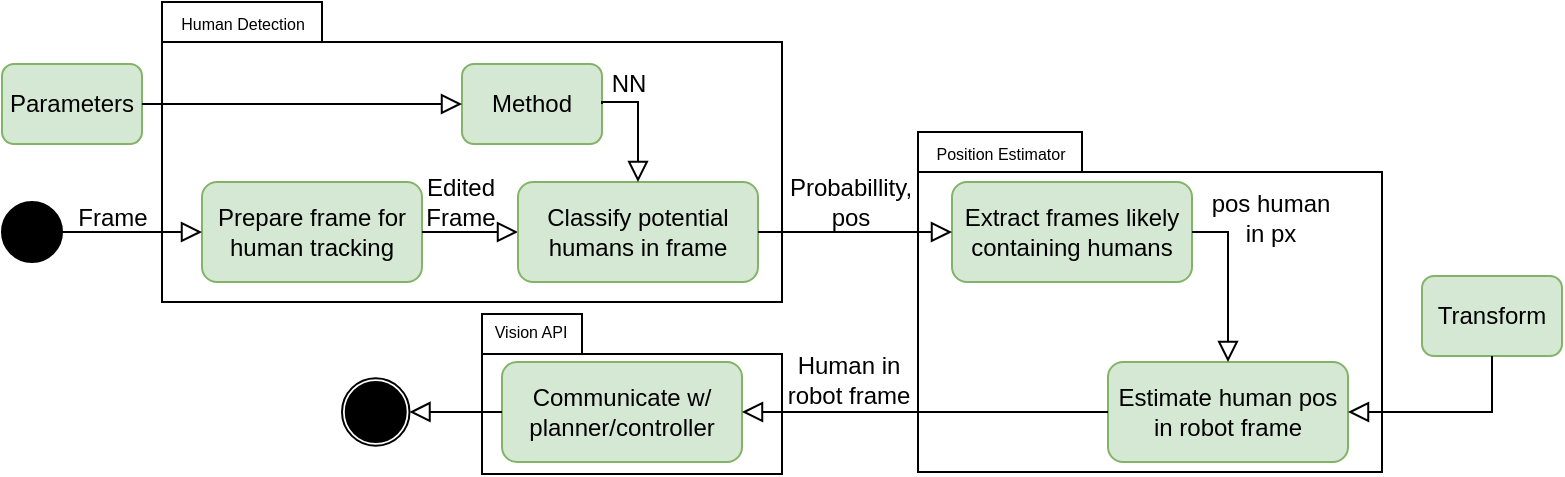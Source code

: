 <mxfile version="15.4.3" type="google" pages="2"><diagram id="4RIuSaNIlpjOI3ivN-KD" name="activity diagram"><mxGraphModel dx="1038" dy="547" grid="1" gridSize="10" guides="1" tooltips="1" connect="1" arrows="1" fold="1" page="1" pageScale="1" pageWidth="850" pageHeight="1100" math="0" shadow="0"><root><mxCell id="0"/><mxCell id="1" parent="0"/><mxCell id="b_g7ZUqx3DeOxbHBmH-S-8" value="" style="shape=folder;fontStyle=1;spacingTop=10;tabWidth=82;tabHeight=20;tabPosition=left;html=1;" parent="1" vertex="1"><mxGeometry x="468" y="95" width="232" height="170" as="geometry"/></mxCell><mxCell id="b_g7ZUqx3DeOxbHBmH-S-6" value="" style="shape=folder;fontStyle=1;spacingTop=10;tabWidth=50;tabHeight=20;tabPosition=left;html=1;align=left;" parent="1" vertex="1"><mxGeometry x="250" y="186" width="150" height="80" as="geometry"/></mxCell><mxCell id="b_g7ZUqx3DeOxbHBmH-S-2" value="" style="shape=folder;fontStyle=1;spacingTop=10;tabWidth=80;tabHeight=20;tabPosition=left;html=1;" parent="1" vertex="1"><mxGeometry x="90" y="30" width="310" height="150" as="geometry"/></mxCell><mxCell id="9rkwzJ5Ufs1lqL5oXhAB-164" value="Prepare frame for&lt;br&gt;human tracking" style="rounded=1;whiteSpace=wrap;html=1;fontSize=12;glass=0;strokeWidth=1;shadow=0;fillColor=#d5e8d4;strokeColor=#82b366;" parent="1" vertex="1"><mxGeometry x="110" y="120" width="110" height="50" as="geometry"/></mxCell><mxCell id="9rkwzJ5Ufs1lqL5oXhAB-168" value="" style="ellipse;whiteSpace=wrap;html=1;aspect=fixed;fillColor=#000000;" parent="1" vertex="1"><mxGeometry x="10" y="130" width="30" height="30" as="geometry"/></mxCell><mxCell id="9rkwzJ5Ufs1lqL5oXhAB-172" value="" style="rounded=0;html=1;jettySize=auto;orthogonalLoop=1;fontSize=11;endArrow=block;endFill=0;endSize=8;strokeWidth=1;shadow=0;labelBackgroundColor=none;edgeStyle=orthogonalEdgeStyle;exitX=1;exitY=0.5;exitDx=0;exitDy=0;entryX=0;entryY=0.5;entryDx=0;entryDy=0;" parent="1" source="9rkwzJ5Ufs1lqL5oXhAB-168" target="9rkwzJ5Ufs1lqL5oXhAB-164" edge="1"><mxGeometry relative="1" as="geometry"><mxPoint x="134.13" y="219.6" as="sourcePoint"/><mxPoint x="120" y="145" as="targetPoint"/></mxGeometry></mxCell><mxCell id="9rkwzJ5Ufs1lqL5oXhAB-174" value="" style="group" parent="1" vertex="1" connectable="0"><mxGeometry x="180" y="218.12" width="33.75" height="33.75" as="geometry"/></mxCell><mxCell id="9rkwzJ5Ufs1lqL5oXhAB-170" value="" style="ellipse;whiteSpace=wrap;html=1;aspect=fixed;fillColor=none;" parent="9rkwzJ5Ufs1lqL5oXhAB-174" vertex="1"><mxGeometry width="33.75" height="33.75" as="geometry"/></mxCell><mxCell id="9rkwzJ5Ufs1lqL5oXhAB-171" value="" style="ellipse;whiteSpace=wrap;html=1;aspect=fixed;fillColor=#000000;" parent="9rkwzJ5Ufs1lqL5oXhAB-174" vertex="1"><mxGeometry x="1.87" y="1.87" width="30" height="30" as="geometry"/></mxCell><mxCell id="4IB-fgKLzoe3U1SeumrG-7" value="Frame" style="text;html=1;align=center;verticalAlign=middle;resizable=0;points=[];autosize=1;strokeColor=none;fillColor=none;" parent="1" vertex="1"><mxGeometry x="40" y="128" width="50" height="20" as="geometry"/></mxCell><mxCell id="4IB-fgKLzoe3U1SeumrG-9" value="" style="rounded=0;html=1;jettySize=auto;orthogonalLoop=1;fontSize=11;endArrow=block;endFill=0;endSize=8;strokeWidth=1;shadow=0;labelBackgroundColor=none;edgeStyle=orthogonalEdgeStyle;exitX=1;exitY=0.5;exitDx=0;exitDy=0;entryX=0;entryY=0.5;entryDx=0;entryDy=0;" parent="1" source="9rkwzJ5Ufs1lqL5oXhAB-164" target="4IB-fgKLzoe3U1SeumrG-10" edge="1"><mxGeometry relative="1" as="geometry"><mxPoint x="260.0" y="144.88" as="sourcePoint"/><mxPoint x="300" y="145" as="targetPoint"/></mxGeometry></mxCell><mxCell id="4IB-fgKLzoe3U1SeumrG-10" value="Classify potential humans in frame" style="rounded=1;whiteSpace=wrap;html=1;fontSize=12;glass=0;strokeWidth=1;shadow=0;fillColor=#d5e8d4;strokeColor=#82b366;" parent="1" vertex="1"><mxGeometry x="268" y="120" width="120" height="50" as="geometry"/></mxCell><mxCell id="4IB-fgKLzoe3U1SeumrG-11" value="Method" style="rounded=1;whiteSpace=wrap;html=1;fontSize=12;glass=0;strokeWidth=1;shadow=0;fillColor=#d5e8d4;strokeColor=#82b366;" parent="1" vertex="1"><mxGeometry x="240" y="61" width="70" height="40" as="geometry"/></mxCell><mxCell id="4IB-fgKLzoe3U1SeumrG-12" value="Parameters" style="rounded=1;whiteSpace=wrap;html=1;fontSize=12;glass=0;strokeWidth=1;shadow=0;fillColor=#d5e8d4;strokeColor=#82b366;" parent="1" vertex="1"><mxGeometry x="10" y="61" width="70" height="40" as="geometry"/></mxCell><mxCell id="4IB-fgKLzoe3U1SeumrG-14" value="" style="rounded=0;html=1;jettySize=auto;orthogonalLoop=1;fontSize=11;endArrow=block;endFill=0;endSize=8;strokeWidth=1;shadow=0;labelBackgroundColor=none;edgeStyle=orthogonalEdgeStyle;exitX=1;exitY=0.5;exitDx=0;exitDy=0;entryX=0;entryY=0.5;entryDx=0;entryDy=0;" parent="1" source="4IB-fgKLzoe3U1SeumrG-12" target="4IB-fgKLzoe3U1SeumrG-11" edge="1"><mxGeometry relative="1" as="geometry"><mxPoint x="260.0" y="180" as="sourcePoint"/><mxPoint x="320" y="180" as="targetPoint"/></mxGeometry></mxCell><mxCell id="4IB-fgKLzoe3U1SeumrG-15" value="" style="rounded=0;html=1;jettySize=auto;orthogonalLoop=1;fontSize=11;endArrow=block;endFill=0;endSize=8;strokeWidth=1;shadow=0;labelBackgroundColor=none;edgeStyle=orthogonalEdgeStyle;exitX=1;exitY=0.5;exitDx=0;exitDy=0;entryX=0.5;entryY=0;entryDx=0;entryDy=0;" parent="1" source="4IB-fgKLzoe3U1SeumrG-11" target="4IB-fgKLzoe3U1SeumrG-10" edge="1"><mxGeometry relative="1" as="geometry"><mxPoint x="280.0" y="164.88" as="sourcePoint"/><mxPoint x="340" y="164.88" as="targetPoint"/><Array as="points"><mxPoint x="310" y="80"/><mxPoint x="328" y="80"/></Array></mxGeometry></mxCell><mxCell id="4IB-fgKLzoe3U1SeumrG-17" value="Edited&lt;br&gt;Frame" style="text;html=1;align=center;verticalAlign=middle;resizable=0;points=[];autosize=1;strokeColor=none;fillColor=none;" parent="1" vertex="1"><mxGeometry x="214" y="115" width="50" height="30" as="geometry"/></mxCell><mxCell id="4IB-fgKLzoe3U1SeumrG-18" value="NN" style="text;html=1;align=center;verticalAlign=middle;resizable=0;points=[];autosize=1;strokeColor=none;fillColor=none;" parent="1" vertex="1"><mxGeometry x="308" y="61" width="30" height="20" as="geometry"/></mxCell><mxCell id="4IB-fgKLzoe3U1SeumrG-19" value="Extract frames likely containing humans" style="rounded=1;whiteSpace=wrap;html=1;fontSize=12;glass=0;strokeWidth=1;shadow=0;fillColor=#d5e8d4;strokeColor=#82b366;" parent="1" vertex="1"><mxGeometry x="485" y="120" width="120" height="50" as="geometry"/></mxCell><mxCell id="4IB-fgKLzoe3U1SeumrG-21" value="" style="rounded=0;html=1;jettySize=auto;orthogonalLoop=1;fontSize=11;endArrow=block;endFill=0;endSize=8;strokeWidth=1;shadow=0;labelBackgroundColor=none;edgeStyle=orthogonalEdgeStyle;exitX=1;exitY=0.5;exitDx=0;exitDy=0;entryX=0;entryY=0.5;entryDx=0;entryDy=0;" parent="1" source="4IB-fgKLzoe3U1SeumrG-10" target="4IB-fgKLzoe3U1SeumrG-19" edge="1"><mxGeometry relative="1" as="geometry"><mxPoint x="240" y="90" as="sourcePoint"/><mxPoint x="270" y="90" as="targetPoint"/></mxGeometry></mxCell><mxCell id="4IB-fgKLzoe3U1SeumrG-22" value="Probabillity,&lt;br&gt;pos" style="text;html=1;align=center;verticalAlign=middle;resizable=0;points=[];autosize=1;strokeColor=none;fillColor=none;" parent="1" vertex="1"><mxGeometry x="394" y="115" width="80" height="30" as="geometry"/></mxCell><mxCell id="4IB-fgKLzoe3U1SeumrG-23" value="Estimate human pos&lt;br&gt;in robot frame" style="rounded=1;whiteSpace=wrap;html=1;fontSize=12;glass=0;strokeWidth=1;shadow=0;fillColor=#d5e8d4;strokeColor=#82b366;" parent="1" vertex="1"><mxGeometry x="563" y="210" width="120" height="50" as="geometry"/></mxCell><mxCell id="4IB-fgKLzoe3U1SeumrG-24" value="" style="rounded=0;html=1;jettySize=auto;orthogonalLoop=1;fontSize=11;endArrow=block;endFill=0;endSize=8;strokeWidth=1;shadow=0;labelBackgroundColor=none;edgeStyle=orthogonalEdgeStyle;entryX=0.5;entryY=0;entryDx=0;entryDy=0;exitX=1;exitY=0.5;exitDx=0;exitDy=0;" parent="1" source="4IB-fgKLzoe3U1SeumrG-19" target="4IB-fgKLzoe3U1SeumrG-23" edge="1"><mxGeometry relative="1" as="geometry"><mxPoint x="620" y="100" as="sourcePoint"/><mxPoint x="693" y="99.77" as="targetPoint"/><Array as="points"><mxPoint x="623" y="145"/></Array></mxGeometry></mxCell><mxCell id="4IB-fgKLzoe3U1SeumrG-29" value="&lt;span&gt;Communicate w/&lt;/span&gt;&lt;br&gt;&lt;span&gt;planner/controller&lt;/span&gt;" style="rounded=1;whiteSpace=wrap;html=1;fontSize=12;glass=0;strokeWidth=1;shadow=0;fillColor=#d5e8d4;strokeColor=#82b366;" parent="1" vertex="1"><mxGeometry x="260" y="210" width="120" height="50" as="geometry"/></mxCell><mxCell id="4IB-fgKLzoe3U1SeumrG-30" value="" style="rounded=0;html=1;jettySize=auto;orthogonalLoop=1;fontSize=11;endArrow=block;endFill=0;endSize=8;strokeWidth=1;shadow=0;labelBackgroundColor=none;edgeStyle=orthogonalEdgeStyle;entryX=1;entryY=0.5;entryDx=0;entryDy=0;exitX=0;exitY=0.5;exitDx=0;exitDy=0;" parent="1" source="4IB-fgKLzoe3U1SeumrG-23" target="4IB-fgKLzoe3U1SeumrG-29" edge="1"><mxGeometry relative="1" as="geometry"><mxPoint x="590" y="155" as="sourcePoint"/><mxPoint x="620" y="220" as="targetPoint"/></mxGeometry></mxCell><mxCell id="4IB-fgKLzoe3U1SeumrG-31" value="Human in&lt;br&gt;robot frame" style="text;html=1;align=center;verticalAlign=middle;resizable=0;points=[];autosize=1;strokeColor=none;fillColor=none;" parent="1" vertex="1"><mxGeometry x="393" y="204" width="80" height="30" as="geometry"/></mxCell><mxCell id="4IB-fgKLzoe3U1SeumrG-33" value="Transform" style="rounded=1;whiteSpace=wrap;html=1;fontSize=12;glass=0;strokeWidth=1;shadow=0;fillColor=#d5e8d4;strokeColor=#82b366;" parent="1" vertex="1"><mxGeometry x="720" y="167" width="70" height="40" as="geometry"/></mxCell><mxCell id="4IB-fgKLzoe3U1SeumrG-34" value="" style="rounded=0;html=1;jettySize=auto;orthogonalLoop=1;fontSize=11;endArrow=block;endFill=0;endSize=8;strokeWidth=1;shadow=0;labelBackgroundColor=none;edgeStyle=orthogonalEdgeStyle;exitX=0.5;exitY=1;exitDx=0;exitDy=0;entryX=1;entryY=0.5;entryDx=0;entryDy=0;" parent="1" source="4IB-fgKLzoe3U1SeumrG-33" target="4IB-fgKLzoe3U1SeumrG-23" edge="1"><mxGeometry relative="1" as="geometry"><mxPoint x="720" y="270.97" as="sourcePoint"/><mxPoint x="738" y="309.97" as="targetPoint"/><Array as="points"><mxPoint x="755" y="235"/></Array></mxGeometry></mxCell><mxCell id="4IB-fgKLzoe3U1SeumrG-35" value="pos human&lt;br&gt;in px" style="text;html=1;align=center;verticalAlign=middle;resizable=0;points=[];autosize=1;strokeColor=none;fillColor=none;" parent="1" vertex="1"><mxGeometry x="609" y="123" width="70" height="30" as="geometry"/></mxCell><mxCell id="4IB-fgKLzoe3U1SeumrG-36" value="" style="rounded=0;html=1;jettySize=auto;orthogonalLoop=1;fontSize=11;endArrow=block;endFill=0;endSize=8;strokeWidth=1;shadow=0;labelBackgroundColor=none;edgeStyle=orthogonalEdgeStyle;exitX=0;exitY=0.5;exitDx=0;exitDy=0;entryX=1;entryY=0.5;entryDx=0;entryDy=0;" parent="1" source="4IB-fgKLzoe3U1SeumrG-29" target="9rkwzJ5Ufs1lqL5oXhAB-170" edge="1"><mxGeometry relative="1" as="geometry"><mxPoint x="227.75" y="200.0" as="sourcePoint"/><mxPoint x="257.75" y="200.0" as="targetPoint"/></mxGeometry></mxCell><mxCell id="b_g7ZUqx3DeOxbHBmH-S-7" value="&lt;font style=&quot;font-size: 8px&quot;&gt;Vision API&lt;/font&gt;" style="text;html=1;align=center;verticalAlign=middle;resizable=0;points=[];autosize=1;strokeColor=none;fillColor=none;" parent="1" vertex="1"><mxGeometry x="249" y="184" width="50" height="20" as="geometry"/></mxCell><mxCell id="b_g7ZUqx3DeOxbHBmH-S-9" value="&lt;font style=&quot;font-size: 8px&quot;&gt;Human Detection&lt;/font&gt;" style="text;html=1;align=center;verticalAlign=middle;resizable=0;points=[];autosize=1;strokeColor=none;fillColor=none;" parent="1" vertex="1"><mxGeometry x="90" y="30" width="80" height="20" as="geometry"/></mxCell><mxCell id="b_g7ZUqx3DeOxbHBmH-S-10" value="&lt;font style=&quot;font-size: 8px&quot;&gt;Position Estimator&lt;/font&gt;" style="text;html=1;align=center;verticalAlign=middle;resizable=0;points=[];autosize=1;strokeColor=none;fillColor=none;" parent="1" vertex="1"><mxGeometry x="469" y="95" width="80" height="20" as="geometry"/></mxCell></root></mxGraphModel></diagram><diagram id="6m5SoL8_QAqUy5ltDG5r" name="UML"><mxGraphModel dx="1038" dy="547" grid="1" gridSize="10" guides="1" tooltips="1" connect="1" arrows="1" fold="1" page="1" pageScale="1" pageWidth="850" pageHeight="1100" math="0" shadow="0"><root><mxCell id="jzaq14mXyiq_Cao-MBr--0"/><mxCell id="jzaq14mXyiq_Cao-MBr--1" parent="jzaq14mXyiq_Cao-MBr--0"/><mxCell id="jigLMy85WOYrg9gucqEZ-10" value="Position Estimator" style="swimlane;fontStyle=1;align=center;verticalAlign=top;childLayout=stackLayout;horizontal=1;startSize=26;horizontalStack=0;resizeParent=1;resizeParentMax=0;resizeLast=0;collapsible=1;marginBottom=0;fontSize=8;" parent="jzaq14mXyiq_Cao-MBr--1" vertex="1"><mxGeometry x="390" y="230" width="240" height="140" as="geometry"><mxRectangle x="140" y="100" width="70" height="26" as="alternateBounds"/></mxGeometry></mxCell><mxCell id="jigLMy85WOYrg9gucqEZ-11" value="- NO_HUMAN_DETECTED: double = -1&#10;- prob_threshold: double [0 - 1] &#10;- avg_human_height: double [m]&#10;- human_detected: bool&#10;- cam2robot_transform: std::array&lt;std::array&lt;double, 4&gt;, 4&gt;" style="text;strokeColor=none;fillColor=none;align=left;verticalAlign=top;spacingLeft=4;spacingRight=4;overflow=hidden;rotatable=0;points=[[0,0.5],[1,0.5]];portConstraint=eastwest;fontSize=8;" parent="jigLMy85WOYrg9gucqEZ-10" vertex="1"><mxGeometry y="26" width="240" height="64" as="geometry"/></mxCell><mxCell id="jigLMy85WOYrg9gucqEZ-12" value="" style="line;strokeWidth=1;fillColor=none;align=left;verticalAlign=middle;spacingTop=-1;spacingLeft=3;spacingRight=3;rotatable=0;labelPosition=right;points=[];portConstraint=eastwest;fontSize=8;" parent="jigLMy85WOYrg9gucqEZ-10" vertex="1"><mxGeometry y="90" width="240" height="8" as="geometry"/></mxCell><mxCell id="jigLMy85WOYrg9gucqEZ-13" value="+ threshold_frame(int) [set human_detected] &#10;+ approximate_camera_z(Detection&amp;): double [m]&#10;+ estimate_xyz(Detection&amp;): std::array&lt;double, 3&gt; [m]" style="text;strokeColor=none;fillColor=none;align=left;verticalAlign=top;spacingLeft=4;spacingRight=4;overflow=hidden;rotatable=0;points=[[0,0.5],[1,0.5]];portConstraint=eastwest;fontSize=8;" parent="jigLMy85WOYrg9gucqEZ-10" vertex="1"><mxGeometry y="98" width="240" height="42" as="geometry"/></mxCell><mxCell id="jigLMy85WOYrg9gucqEZ-14" value="" style="group" parent="jzaq14mXyiq_Cao-MBr--1" vertex="1" connectable="0"><mxGeometry x="120" y="230" width="210" height="130" as="geometry"/></mxCell><mxCell id="jigLMy85WOYrg9gucqEZ-0" value="Human Detector" style="swimlane;fontStyle=1;align=center;verticalAlign=top;childLayout=stackLayout;horizontal=1;startSize=26;horizontalStack=0;resizeParent=1;resizeParentMax=0;resizeLast=0;collapsible=1;marginBottom=0;fontSize=8;" parent="jigLMy85WOYrg9gucqEZ-14" vertex="1"><mxGeometry width="210" height="98" as="geometry"><mxRectangle x="140" y="100" width="70" height="26" as="alternateBounds"/></mxGeometry></mxCell><mxCell id="jigLMy85WOYrg9gucqEZ-1" value="- img_dim: std::array&lt;int, 2&gt;" style="text;strokeColor=none;fillColor=none;align=left;verticalAlign=top;spacingLeft=4;spacingRight=4;overflow=hidden;rotatable=0;points=[[0,0.5],[1,0.5]];portConstraint=eastwest;fontSize=8;" parent="jigLMy85WOYrg9gucqEZ-0" vertex="1"><mxGeometry y="26" width="210" height="24" as="geometry"/></mxCell><mxCell id="jigLMy85WOYrg9gucqEZ-2" value="" style="line;strokeWidth=1;fillColor=none;align=left;verticalAlign=middle;spacingTop=-1;spacingLeft=3;spacingRight=3;rotatable=0;labelPosition=right;points=[];portConstraint=eastwest;fontSize=8;" parent="jigLMy85WOYrg9gucqEZ-0" vertex="1"><mxGeometry y="50" width="210" height="8" as="geometry"/></mxCell><mxCell id="jigLMy85WOYrg9gucqEZ-3" value="+ prep_frame(cv2::UMat&amp;): shared_ptr&lt;cv2::UMat&amp;&gt;&#10;+ detect(cv2::UMat&amp;): Detection" style="text;strokeColor=none;fillColor=none;align=left;verticalAlign=top;spacingLeft=4;spacingRight=4;overflow=hidden;rotatable=0;points=[[0,0.5],[1,0.5]];portConstraint=eastwest;fontSize=8;" parent="jigLMy85WOYrg9gucqEZ-0" vertex="1"><mxGeometry y="58" width="210" height="40" as="geometry"/></mxCell><mxCell id="jigLMy85WOYrg9gucqEZ-9" value="* As of this time, we are unsure that the proper input to&lt;br&gt;our pretrained NN will be a cv2::UMat. This is a&lt;br&gt;placeholder&amp;nbsp;for now and must be implemented later!&amp;nbsp;" style="text;html=1;align=left;verticalAlign=middle;resizable=0;points=[];autosize=1;strokeColor=none;fillColor=none;fontSize=8;" parent="jzaq14mXyiq_Cao-MBr--1" vertex="1"><mxGeometry x="120" y="330" width="210" height="30" as="geometry"/></mxCell><mxCell id="jigLMy85WOYrg9gucqEZ-15" value="&lt;struct&gt;&#10;Detection" style="swimlane;fontStyle=0;childLayout=stackLayout;horizontal=1;startSize=26;fillColor=none;horizontalStack=0;resizeParent=1;resizeParentMax=0;resizeLast=0;collapsible=1;marginBottom=0;fontSize=8;align=center;" parent="jzaq14mXyiq_Cao-MBr--1" vertex="1"><mxGeometry x="155" y="90" width="140" height="100" as="geometry"/></mxCell><mxCell id="jigLMy85WOYrg9gucqEZ-16" value="+ NO_HUMAN_DETECTED: int = -1&#10;+ probability: double&#10;+ x: int&#10;+ y: int&#10;+ width: int&#10;+ height: int" style="text;strokeColor=none;fillColor=none;align=left;verticalAlign=top;spacingLeft=4;spacingRight=4;overflow=hidden;rotatable=0;points=[[0,0.5],[1,0.5]];portConstraint=eastwest;fontSize=8;" parent="jigLMy85WOYrg9gucqEZ-15" vertex="1"><mxGeometry y="26" width="140" height="74" as="geometry"/></mxCell><mxCell id="jigLMy85WOYrg9gucqEZ-20" value="Vision API" style="swimlane;fontStyle=1;align=center;verticalAlign=top;childLayout=stackLayout;horizontal=1;startSize=26;horizontalStack=0;resizeParent=1;resizeParentMax=0;resizeLast=0;collapsible=1;marginBottom=0;fontSize=8;" parent="jzaq14mXyiq_Cao-MBr--1" vertex="1"><mxGeometry x="250" y="440" width="210" height="100" as="geometry"><mxRectangle x="140" y="100" width="70" height="26" as="alternateBounds"/></mxGeometry></mxCell><mxCell id="jigLMy85WOYrg9gucqEZ-21" value="- detector: HumanDetector&#10;- estimator: PositionEstimator&#10;- alert_thresholds: std::array&lt;double, 2&gt; [m]" style="text;strokeColor=none;fillColor=none;align=left;verticalAlign=top;spacingLeft=4;spacingRight=4;overflow=hidden;rotatable=0;points=[[0,0.5],[1,0.5]];portConstraint=eastwest;fontSize=8;" parent="jigLMy85WOYrg9gucqEZ-20" vertex="1"><mxGeometry y="26" width="210" height="44" as="geometry"/></mxCell><mxCell id="jigLMy85WOYrg9gucqEZ-22" value="" style="line;strokeWidth=1;fillColor=none;align=left;verticalAlign=middle;spacingTop=-1;spacingLeft=3;spacingRight=3;rotatable=0;labelPosition=right;points=[];portConstraint=eastwest;fontSize=8;" parent="jigLMy85WOYrg9gucqEZ-20" vertex="1"><mxGeometry y="70" width="210" height="8" as="geometry"/></mxCell><mxCell id="jigLMy85WOYrg9gucqEZ-23" value="+ get_xyz(cv2::UMat&amp;): std::array&lt;double, 3&gt; [m]&#10;" style="text;strokeColor=none;fillColor=none;align=left;verticalAlign=top;spacingLeft=4;spacingRight=4;overflow=hidden;rotatable=0;points=[[0,0.5],[1,0.5]];portConstraint=eastwest;fontSize=8;" parent="jigLMy85WOYrg9gucqEZ-20" vertex="1"><mxGeometry y="78" width="210" height="22" as="geometry"/></mxCell><mxCell id="jigLMy85WOYrg9gucqEZ-24" value="" style="endArrow=diamondThin;endFill=1;endSize=24;html=1;rounded=0;fontSize=8;edgeStyle=orthogonalEdgeStyle;entryX=0.5;entryY=0;entryDx=0;entryDy=0;exitX=0.493;exitY=1.055;exitDx=0;exitDy=0;exitPerimeter=0;" parent="jzaq14mXyiq_Cao-MBr--1" source="jigLMy85WOYrg9gucqEZ-13" target="jigLMy85WOYrg9gucqEZ-20" edge="1"><mxGeometry width="160" relative="1" as="geometry"><mxPoint x="530" y="390" as="sourcePoint"/><mxPoint x="650" y="440" as="targetPoint"/><Array as="points"><mxPoint x="508" y="390"/><mxPoint x="355" y="390"/></Array></mxGeometry></mxCell><mxCell id="jigLMy85WOYrg9gucqEZ-25" value="" style="endArrow=diamondThin;endFill=1;endSize=24;html=1;rounded=0;fontSize=8;edgeStyle=orthogonalEdgeStyle;entryX=0.5;entryY=0;entryDx=0;entryDy=0;exitX=0.45;exitY=1.043;exitDx=0;exitDy=0;exitPerimeter=0;" parent="jzaq14mXyiq_Cao-MBr--1" source="jigLMy85WOYrg9gucqEZ-9" target="jigLMy85WOYrg9gucqEZ-20" edge="1"><mxGeometry width="160" relative="1" as="geometry"><mxPoint x="698.32" y="382.31" as="sourcePoint"/><mxPoint x="365" y="450" as="targetPoint"/><Array as="points"><mxPoint x="215" y="390"/><mxPoint x="355" y="390"/></Array></mxGeometry></mxCell><mxCell id="jigLMy85WOYrg9gucqEZ-26" value="" style="endArrow=diamondThin;endFill=1;endSize=24;html=1;rounded=0;fontSize=8;entryX=0.5;entryY=0;entryDx=0;entryDy=0;exitX=0.498;exitY=1.014;exitDx=0;exitDy=0;exitPerimeter=0;" parent="jzaq14mXyiq_Cao-MBr--1" source="jigLMy85WOYrg9gucqEZ-16" target="jigLMy85WOYrg9gucqEZ-0" edge="1"><mxGeometry width="160" relative="1" as="geometry"><mxPoint x="708.32" y="392.31" as="sourcePoint"/><mxPoint x="375" y="460" as="targetPoint"/></mxGeometry></mxCell></root></mxGraphModel></diagram></mxfile>